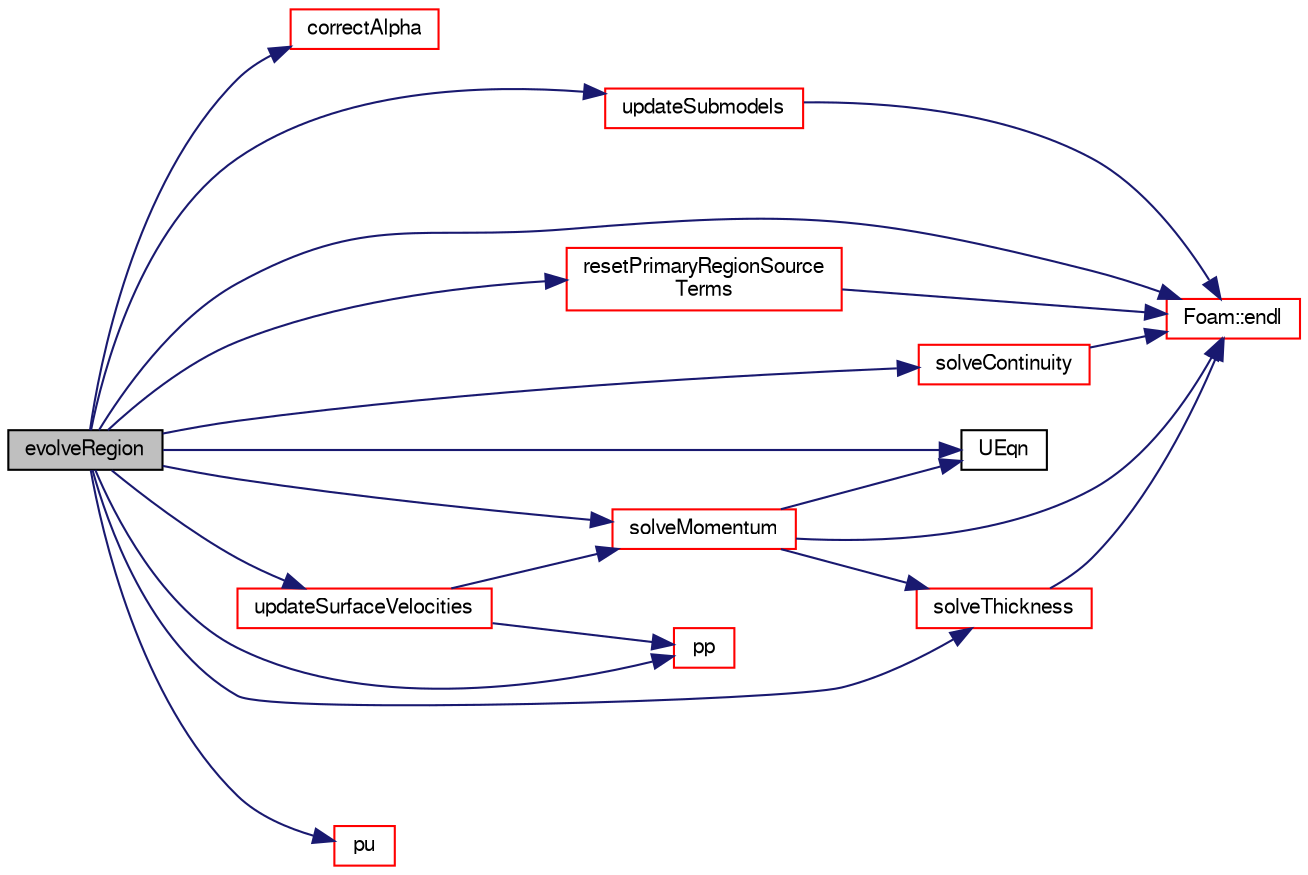digraph "evolveRegion"
{
  bgcolor="transparent";
  edge [fontname="FreeSans",fontsize="10",labelfontname="FreeSans",labelfontsize="10"];
  node [fontname="FreeSans",fontsize="10",shape=record];
  rankdir="LR";
  Node4379 [label="evolveRegion",height=0.2,width=0.4,color="black", fillcolor="grey75", style="filled", fontcolor="black"];
  Node4379 -> Node4380 [color="midnightblue",fontsize="10",style="solid",fontname="FreeSans"];
  Node4380 [label="correctAlpha",height=0.2,width=0.4,color="red",URL="$a29042.html#a9b9c13e04bb2a15b2af3ab1ab682d8ad",tooltip="Correct film coverage field. "];
  Node4379 -> Node4385 [color="midnightblue",fontsize="10",style="solid",fontname="FreeSans"];
  Node4385 [label="Foam::endl",height=0.2,width=0.4,color="red",URL="$a21124.html#a2db8fe02a0d3909e9351bb4275b23ce4",tooltip="Add newline and flush stream. "];
  Node4379 -> Node4387 [color="midnightblue",fontsize="10",style="solid",fontname="FreeSans"];
  Node4387 [label="pp",height=0.2,width=0.4,color="red",URL="$a29042.html#ac0001dfb6180e452fe671ec2a4d8efed",tooltip="Implicit pressure source coefficient. "];
  Node4379 -> Node4444 [color="midnightblue",fontsize="10",style="solid",fontname="FreeSans"];
  Node4444 [label="pu",height=0.2,width=0.4,color="red",URL="$a29042.html#af857966cb5b12af455a84af2f9f65b98",tooltip="Explicit pressure source contribution. "];
  Node4379 -> Node4452 [color="midnightblue",fontsize="10",style="solid",fontname="FreeSans"];
  Node4452 [label="resetPrimaryRegionSource\lTerms",height=0.2,width=0.4,color="red",URL="$a29042.html#a87c56fa3d2e083a739f03851617c8bf1",tooltip="Reset source term fields. "];
  Node4452 -> Node4385 [color="midnightblue",fontsize="10",style="solid",fontname="FreeSans"];
  Node4379 -> Node4454 [color="midnightblue",fontsize="10",style="solid",fontname="FreeSans"];
  Node4454 [label="solveContinuity",height=0.2,width=0.4,color="red",URL="$a29042.html#a1a4c7f06441e29b9703723dfd2e5976d",tooltip="Solve continuity equation. "];
  Node4454 -> Node4385 [color="midnightblue",fontsize="10",style="solid",fontname="FreeSans"];
  Node4379 -> Node4705 [color="midnightblue",fontsize="10",style="solid",fontname="FreeSans"];
  Node4705 [label="solveMomentum",height=0.2,width=0.4,color="red",URL="$a29042.html#aaba5d5ef7ac2693c87b0b31a7605f178",tooltip="Solve for film velocity. "];
  Node4705 -> Node4385 [color="midnightblue",fontsize="10",style="solid",fontname="FreeSans"];
  Node4705 -> Node4727 [color="midnightblue",fontsize="10",style="solid",fontname="FreeSans"];
  Node4727 [label="solveThickness",height=0.2,width=0.4,color="red",URL="$a29042.html#a38ccae6e6751502d71d2490fca96a516",tooltip="Solve coupled velocity-thickness equations. "];
  Node4727 -> Node4385 [color="midnightblue",fontsize="10",style="solid",fontname="FreeSans"];
  Node4705 -> Node4836 [color="midnightblue",fontsize="10",style="solid",fontname="FreeSans"];
  Node4836 [label="UEqn",height=0.2,width=0.4,color="black",URL="$a38216.html#a52ab48945aa1b57fc2a1bec3e481449a"];
  Node4379 -> Node4727 [color="midnightblue",fontsize="10",style="solid",fontname="FreeSans"];
  Node4379 -> Node4836 [color="midnightblue",fontsize="10",style="solid",fontname="FreeSans"];
  Node4379 -> Node4837 [color="midnightblue",fontsize="10",style="solid",fontname="FreeSans"];
  Node4837 [label="updateSubmodels",height=0.2,width=0.4,color="red",URL="$a29042.html#ac501f71648abc1a44b77ea4fcb9b2732",tooltip="Update the film sub-models. "];
  Node4837 -> Node4385 [color="midnightblue",fontsize="10",style="solid",fontname="FreeSans"];
  Node4379 -> Node4851 [color="midnightblue",fontsize="10",style="solid",fontname="FreeSans"];
  Node4851 [label="updateSurfaceVelocities",height=0.2,width=0.4,color="red",URL="$a29042.html#a22134deef2f1f598fae44f744a1e7962",tooltip="Update film surface velocities. "];
  Node4851 -> Node4387 [color="midnightblue",fontsize="10",style="solid",fontname="FreeSans"];
  Node4851 -> Node4705 [color="midnightblue",fontsize="10",style="solid",fontname="FreeSans"];
}
